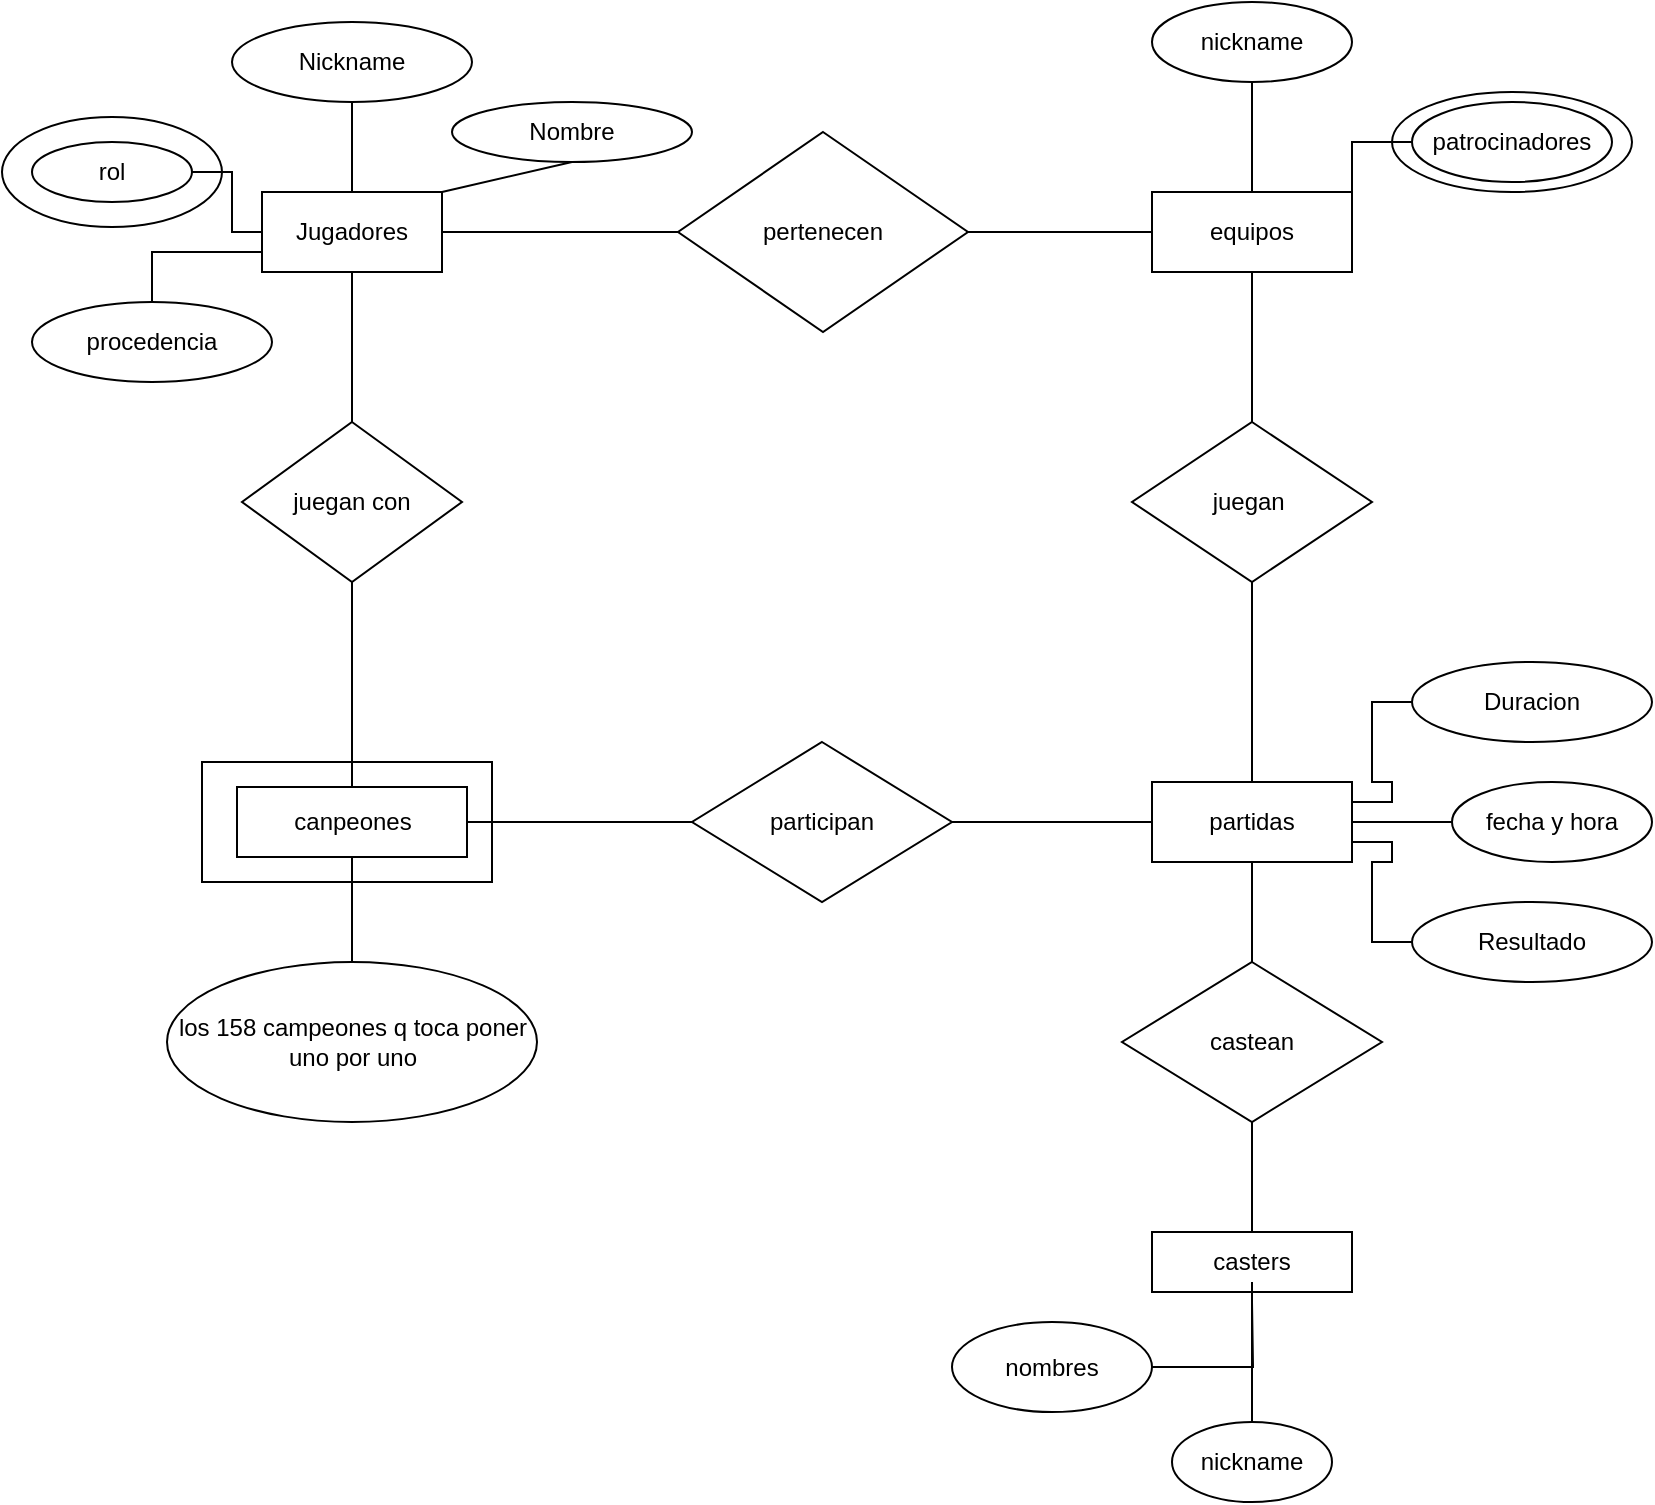 <mxfile version="17.1.3" type="github"><diagram id="Ajc6lE5_4xXEyv9csj8r" name="Page-1"><mxGraphModel dx="1021" dy="567" grid="1" gridSize="10" guides="1" tooltips="1" connect="1" arrows="1" fold="1" page="1" pageScale="1" pageWidth="850" pageHeight="1100" math="0" shadow="0"><root><mxCell id="0"/><mxCell id="1" parent="0"/><mxCell id="CT_l5TzlDfyzOBLAB5kb-85" value="" style="ellipse;whiteSpace=wrap;html=1;" vertex="1" parent="1"><mxGeometry x="710" y="55" width="120" height="50" as="geometry"/></mxCell><mxCell id="CT_l5TzlDfyzOBLAB5kb-84" value="" style="ellipse;whiteSpace=wrap;html=1;" vertex="1" parent="1"><mxGeometry x="15" y="67.5" width="110" height="55" as="geometry"/></mxCell><mxCell id="CT_l5TzlDfyzOBLAB5kb-81" value="" style="rounded=0;whiteSpace=wrap;html=1;" vertex="1" parent="1"><mxGeometry x="115" y="390" width="145" height="60" as="geometry"/></mxCell><mxCell id="CT_l5TzlDfyzOBLAB5kb-56" style="edgeStyle=orthogonalEdgeStyle;rounded=0;orthogonalLoop=1;jettySize=auto;html=1;entryX=0;entryY=0.5;entryDx=0;entryDy=0;endArrow=none;endFill=0;" edge="1" parent="1" source="CT_l5TzlDfyzOBLAB5kb-2" target="CT_l5TzlDfyzOBLAB5kb-55"><mxGeometry relative="1" as="geometry"/></mxCell><mxCell id="CT_l5TzlDfyzOBLAB5kb-62" style="edgeStyle=orthogonalEdgeStyle;rounded=0;orthogonalLoop=1;jettySize=auto;html=1;endArrow=none;endFill=0;" edge="1" parent="1" source="CT_l5TzlDfyzOBLAB5kb-2" target="CT_l5TzlDfyzOBLAB5kb-61"><mxGeometry relative="1" as="geometry"/></mxCell><mxCell id="CT_l5TzlDfyzOBLAB5kb-2" value="Jugadores" style="rounded=0;whiteSpace=wrap;html=1;" vertex="1" parent="1"><mxGeometry x="145" y="105" width="90" height="40" as="geometry"/></mxCell><mxCell id="CT_l5TzlDfyzOBLAB5kb-3" value="Nickname" style="ellipse;whiteSpace=wrap;html=1;" vertex="1" parent="1"><mxGeometry x="130" y="20" width="120" height="40" as="geometry"/></mxCell><mxCell id="CT_l5TzlDfyzOBLAB5kb-4" value="" style="endArrow=none;html=1;rounded=0;entryX=0.5;entryY=1;entryDx=0;entryDy=0;exitX=0.5;exitY=0;exitDx=0;exitDy=0;" edge="1" parent="1" source="CT_l5TzlDfyzOBLAB5kb-2" target="CT_l5TzlDfyzOBLAB5kb-3"><mxGeometry width="50" height="50" relative="1" as="geometry"><mxPoint x="190" y="90" as="sourcePoint"/><mxPoint x="230" y="120" as="targetPoint"/></mxGeometry></mxCell><mxCell id="CT_l5TzlDfyzOBLAB5kb-5" value="Nombre" style="ellipse;whiteSpace=wrap;html=1;" vertex="1" parent="1"><mxGeometry x="240" y="60" width="120" height="30" as="geometry"/></mxCell><mxCell id="CT_l5TzlDfyzOBLAB5kb-6" value="" style="endArrow=none;html=1;rounded=0;entryX=0.5;entryY=1;entryDx=0;entryDy=0;exitX=1;exitY=0;exitDx=0;exitDy=0;" edge="1" parent="1" source="CT_l5TzlDfyzOBLAB5kb-2" target="CT_l5TzlDfyzOBLAB5kb-5"><mxGeometry width="50" height="50" relative="1" as="geometry"><mxPoint x="180" y="170" as="sourcePoint"/><mxPoint x="230" y="120" as="targetPoint"/></mxGeometry></mxCell><mxCell id="CT_l5TzlDfyzOBLAB5kb-9" value="partidas" style="rounded=0;whiteSpace=wrap;html=1;" vertex="1" parent="1"><mxGeometry x="590" y="400" width="100" height="40" as="geometry"/></mxCell><mxCell id="CT_l5TzlDfyzOBLAB5kb-86" style="edgeStyle=orthogonalEdgeStyle;rounded=0;orthogonalLoop=1;jettySize=auto;html=1;endArrow=none;endFill=0;" edge="1" parent="1" source="CT_l5TzlDfyzOBLAB5kb-12" target="CT_l5TzlDfyzOBLAB5kb-9"><mxGeometry relative="1" as="geometry"/></mxCell><mxCell id="CT_l5TzlDfyzOBLAB5kb-12" value="fecha y hora" style="ellipse;whiteSpace=wrap;html=1;" vertex="1" parent="1"><mxGeometry x="740" y="400" width="100" height="40" as="geometry"/></mxCell><mxCell id="CT_l5TzlDfyzOBLAB5kb-26" value="equipos" style="rounded=0;whiteSpace=wrap;html=1;" vertex="1" parent="1"><mxGeometry x="590" y="105" width="100" height="40" as="geometry"/></mxCell><mxCell id="CT_l5TzlDfyzOBLAB5kb-53" style="edgeStyle=orthogonalEdgeStyle;rounded=0;orthogonalLoop=1;jettySize=auto;html=1;endArrow=none;endFill=0;" edge="1" parent="1" source="CT_l5TzlDfyzOBLAB5kb-27" target="CT_l5TzlDfyzOBLAB5kb-26"><mxGeometry relative="1" as="geometry"/></mxCell><mxCell id="CT_l5TzlDfyzOBLAB5kb-27" value="nickname" style="ellipse;whiteSpace=wrap;html=1;" vertex="1" parent="1"><mxGeometry x="590" y="10" width="100" height="40" as="geometry"/></mxCell><mxCell id="CT_l5TzlDfyzOBLAB5kb-54" style="edgeStyle=orthogonalEdgeStyle;rounded=0;orthogonalLoop=1;jettySize=auto;html=1;endArrow=none;endFill=0;entryX=1;entryY=0;entryDx=0;entryDy=0;" edge="1" parent="1" source="CT_l5TzlDfyzOBLAB5kb-28" target="CT_l5TzlDfyzOBLAB5kb-26"><mxGeometry relative="1" as="geometry"><mxPoint x="700" y="140" as="targetPoint"/></mxGeometry></mxCell><mxCell id="CT_l5TzlDfyzOBLAB5kb-28" value="patrocinadores" style="ellipse;whiteSpace=wrap;html=1;" vertex="1" parent="1"><mxGeometry x="720" y="60" width="100" height="40" as="geometry"/></mxCell><mxCell id="CT_l5TzlDfyzOBLAB5kb-76" style="edgeStyle=orthogonalEdgeStyle;rounded=0;orthogonalLoop=1;jettySize=auto;html=1;endArrow=none;endFill=0;" edge="1" parent="1" source="CT_l5TzlDfyzOBLAB5kb-32" target="CT_l5TzlDfyzOBLAB5kb-75"><mxGeometry relative="1" as="geometry"/></mxCell><mxCell id="CT_l5TzlDfyzOBLAB5kb-32" value="casters" style="rounded=0;whiteSpace=wrap;html=1;" vertex="1" parent="1"><mxGeometry x="590" y="625" width="100" height="30" as="geometry"/></mxCell><mxCell id="CT_l5TzlDfyzOBLAB5kb-74" style="edgeStyle=orthogonalEdgeStyle;rounded=0;orthogonalLoop=1;jettySize=auto;html=1;endArrow=none;endFill=0;" edge="1" parent="1" source="CT_l5TzlDfyzOBLAB5kb-33"><mxGeometry relative="1" as="geometry"><mxPoint x="640" y="660" as="targetPoint"/></mxGeometry></mxCell><mxCell id="CT_l5TzlDfyzOBLAB5kb-33" value="nombres" style="ellipse;whiteSpace=wrap;html=1;" vertex="1" parent="1"><mxGeometry x="490" y="670" width="100" height="45" as="geometry"/></mxCell><mxCell id="CT_l5TzlDfyzOBLAB5kb-73" style="edgeStyle=orthogonalEdgeStyle;rounded=0;orthogonalLoop=1;jettySize=auto;html=1;endArrow=none;endFill=0;" edge="1" parent="1" source="CT_l5TzlDfyzOBLAB5kb-34"><mxGeometry relative="1" as="geometry"><mxPoint x="640" y="650" as="targetPoint"/></mxGeometry></mxCell><mxCell id="CT_l5TzlDfyzOBLAB5kb-34" value="nickname" style="ellipse;whiteSpace=wrap;html=1;" vertex="1" parent="1"><mxGeometry x="600" y="720" width="80" height="40" as="geometry"/></mxCell><mxCell id="CT_l5TzlDfyzOBLAB5kb-47" style="edgeStyle=orthogonalEdgeStyle;rounded=0;orthogonalLoop=1;jettySize=auto;html=1;endArrow=none;endFill=0;" edge="1" parent="1" source="CT_l5TzlDfyzOBLAB5kb-46" target="CT_l5TzlDfyzOBLAB5kb-2"><mxGeometry relative="1" as="geometry"/></mxCell><mxCell id="CT_l5TzlDfyzOBLAB5kb-46" value="rol" style="ellipse;whiteSpace=wrap;html=1;" vertex="1" parent="1"><mxGeometry x="30" y="80" width="80" height="30" as="geometry"/></mxCell><mxCell id="CT_l5TzlDfyzOBLAB5kb-63" style="edgeStyle=orthogonalEdgeStyle;rounded=0;orthogonalLoop=1;jettySize=auto;html=1;entryX=0.5;entryY=1;entryDx=0;entryDy=0;endArrow=none;endFill=0;" edge="1" parent="1" source="CT_l5TzlDfyzOBLAB5kb-52" target="CT_l5TzlDfyzOBLAB5kb-61"><mxGeometry relative="1" as="geometry"/></mxCell><mxCell id="CT_l5TzlDfyzOBLAB5kb-52" value="canpeones" style="rounded=0;whiteSpace=wrap;html=1;" vertex="1" parent="1"><mxGeometry x="132.5" y="402.5" width="115" height="35" as="geometry"/></mxCell><mxCell id="CT_l5TzlDfyzOBLAB5kb-57" style="edgeStyle=orthogonalEdgeStyle;rounded=0;orthogonalLoop=1;jettySize=auto;html=1;entryX=0;entryY=0.5;entryDx=0;entryDy=0;endArrow=none;endFill=0;" edge="1" parent="1" source="CT_l5TzlDfyzOBLAB5kb-55" target="CT_l5TzlDfyzOBLAB5kb-26"><mxGeometry relative="1" as="geometry"/></mxCell><mxCell id="CT_l5TzlDfyzOBLAB5kb-55" value="pertenecen" style="rhombus;whiteSpace=wrap;html=1;" vertex="1" parent="1"><mxGeometry x="353" y="75" width="145" height="100" as="geometry"/></mxCell><mxCell id="CT_l5TzlDfyzOBLAB5kb-61" value="juegan con" style="rhombus;whiteSpace=wrap;html=1;" vertex="1" parent="1"><mxGeometry x="135" y="220" width="110" height="80" as="geometry"/></mxCell><mxCell id="CT_l5TzlDfyzOBLAB5kb-65" style="edgeStyle=orthogonalEdgeStyle;rounded=0;orthogonalLoop=1;jettySize=auto;html=1;entryX=0.5;entryY=1;entryDx=0;entryDy=0;endArrow=none;endFill=0;" edge="1" parent="1" source="CT_l5TzlDfyzOBLAB5kb-64" target="CT_l5TzlDfyzOBLAB5kb-26"><mxGeometry relative="1" as="geometry"/></mxCell><mxCell id="CT_l5TzlDfyzOBLAB5kb-66" style="edgeStyle=orthogonalEdgeStyle;rounded=0;orthogonalLoop=1;jettySize=auto;html=1;entryX=0.5;entryY=0;entryDx=0;entryDy=0;endArrow=none;endFill=0;" edge="1" parent="1" source="CT_l5TzlDfyzOBLAB5kb-64" target="CT_l5TzlDfyzOBLAB5kb-9"><mxGeometry relative="1" as="geometry"/></mxCell><mxCell id="CT_l5TzlDfyzOBLAB5kb-64" value="juegan&amp;nbsp;" style="rhombus;whiteSpace=wrap;html=1;" vertex="1" parent="1"><mxGeometry x="580" y="220" width="120" height="80" as="geometry"/></mxCell><mxCell id="CT_l5TzlDfyzOBLAB5kb-68" style="edgeStyle=orthogonalEdgeStyle;rounded=0;orthogonalLoop=1;jettySize=auto;html=1;endArrow=none;endFill=0;" edge="1" parent="1" source="CT_l5TzlDfyzOBLAB5kb-67" target="CT_l5TzlDfyzOBLAB5kb-52"><mxGeometry relative="1" as="geometry"/></mxCell><mxCell id="CT_l5TzlDfyzOBLAB5kb-69" style="edgeStyle=orthogonalEdgeStyle;rounded=0;orthogonalLoop=1;jettySize=auto;html=1;entryX=0;entryY=0.5;entryDx=0;entryDy=0;endArrow=none;endFill=0;" edge="1" parent="1" source="CT_l5TzlDfyzOBLAB5kb-67" target="CT_l5TzlDfyzOBLAB5kb-9"><mxGeometry relative="1" as="geometry"/></mxCell><mxCell id="CT_l5TzlDfyzOBLAB5kb-67" value="participan" style="rhombus;whiteSpace=wrap;html=1;" vertex="1" parent="1"><mxGeometry x="360" y="380" width="130" height="80" as="geometry"/></mxCell><mxCell id="CT_l5TzlDfyzOBLAB5kb-77" style="edgeStyle=orthogonalEdgeStyle;rounded=0;orthogonalLoop=1;jettySize=auto;html=1;entryX=0.5;entryY=1;entryDx=0;entryDy=0;endArrow=none;endFill=0;" edge="1" parent="1" source="CT_l5TzlDfyzOBLAB5kb-75" target="CT_l5TzlDfyzOBLAB5kb-9"><mxGeometry relative="1" as="geometry"/></mxCell><mxCell id="CT_l5TzlDfyzOBLAB5kb-75" value="castean" style="rhombus;whiteSpace=wrap;html=1;" vertex="1" parent="1"><mxGeometry x="575" y="490" width="130" height="80" as="geometry"/></mxCell><mxCell id="CT_l5TzlDfyzOBLAB5kb-88" style="edgeStyle=orthogonalEdgeStyle;rounded=0;orthogonalLoop=1;jettySize=auto;html=1;endArrow=none;endFill=0;" edge="1" parent="1" source="CT_l5TzlDfyzOBLAB5kb-87" target="CT_l5TzlDfyzOBLAB5kb-52"><mxGeometry relative="1" as="geometry"/></mxCell><mxCell id="CT_l5TzlDfyzOBLAB5kb-87" value="los 158 campeones q toca poner uno por uno" style="ellipse;whiteSpace=wrap;html=1;" vertex="1" parent="1"><mxGeometry x="97.5" y="490" width="185" height="80" as="geometry"/></mxCell><mxCell id="CT_l5TzlDfyzOBLAB5kb-95" style="edgeStyle=orthogonalEdgeStyle;rounded=0;orthogonalLoop=1;jettySize=auto;html=1;entryX=0;entryY=0.75;entryDx=0;entryDy=0;endArrow=none;endFill=0;" edge="1" parent="1" source="CT_l5TzlDfyzOBLAB5kb-89" target="CT_l5TzlDfyzOBLAB5kb-2"><mxGeometry relative="1" as="geometry"/></mxCell><mxCell id="CT_l5TzlDfyzOBLAB5kb-89" value="procedencia" style="ellipse;whiteSpace=wrap;html=1;" vertex="1" parent="1"><mxGeometry x="30" y="160" width="120" height="40" as="geometry"/></mxCell><mxCell id="CT_l5TzlDfyzOBLAB5kb-93" style="edgeStyle=orthogonalEdgeStyle;rounded=0;orthogonalLoop=1;jettySize=auto;html=1;entryX=1;entryY=0.25;entryDx=0;entryDy=0;endArrow=none;endFill=0;" edge="1" parent="1" source="CT_l5TzlDfyzOBLAB5kb-91" target="CT_l5TzlDfyzOBLAB5kb-9"><mxGeometry relative="1" as="geometry"/></mxCell><mxCell id="CT_l5TzlDfyzOBLAB5kb-91" value="Duracion" style="ellipse;whiteSpace=wrap;html=1;" vertex="1" parent="1"><mxGeometry x="720" y="340" width="120" height="40" as="geometry"/></mxCell><mxCell id="CT_l5TzlDfyzOBLAB5kb-94" style="edgeStyle=orthogonalEdgeStyle;rounded=0;orthogonalLoop=1;jettySize=auto;html=1;entryX=1;entryY=0.75;entryDx=0;entryDy=0;endArrow=none;endFill=0;" edge="1" parent="1" source="CT_l5TzlDfyzOBLAB5kb-92" target="CT_l5TzlDfyzOBLAB5kb-9"><mxGeometry relative="1" as="geometry"/></mxCell><mxCell id="CT_l5TzlDfyzOBLAB5kb-92" value="Resultado" style="ellipse;whiteSpace=wrap;html=1;" vertex="1" parent="1"><mxGeometry x="720" y="460" width="120" height="40" as="geometry"/></mxCell></root></mxGraphModel></diagram></mxfile>